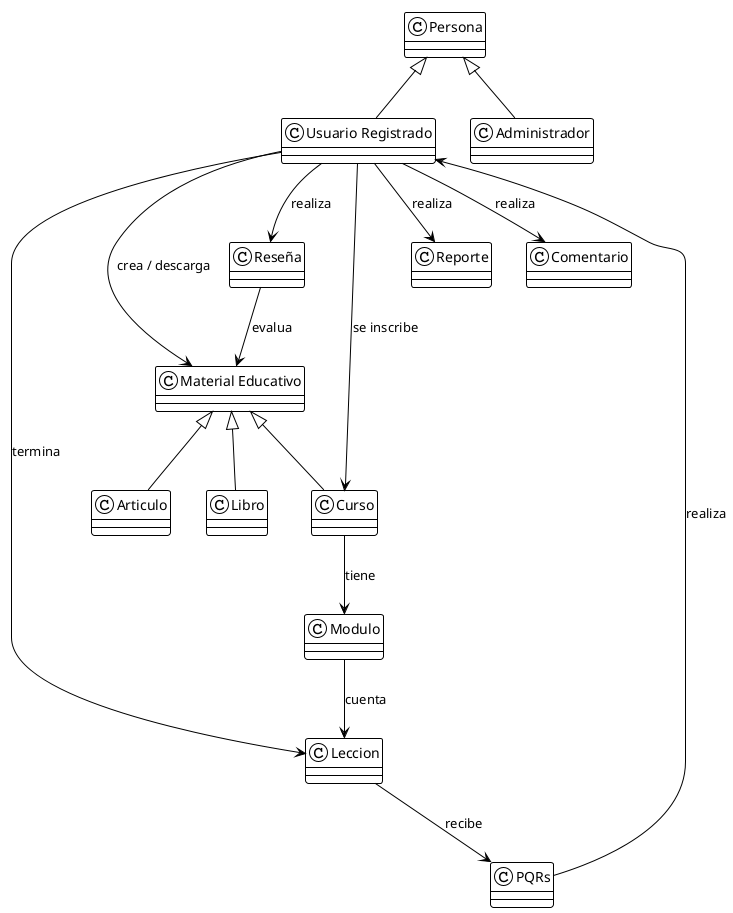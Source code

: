 Diagrama de dominio:
@startuml
!theme plain

class Persona
class "Usuario Registrado" as UsuarioRegistrado
class Administrador
class "Material Educativo" as MaterialEducativo
class Articulo
class Libro
class Curso
class Modulo
class Leccion

class Reseña
class Reporte
class Comentario
class PQRs

Persona <|-- UsuarioRegistrado
Persona <|-- Administrador

MaterialEducativo <|-- Curso
MaterialEducativo <|-- Articulo
MaterialEducativo <|-- Libro

UsuarioRegistrado --> MaterialEducativo : crea / descarga
UsuarioRegistrado --> Comentario : realiza
UsuarioRegistrado --> Reporte: realiza
UsuarioRegistrado --> Curso : se inscribe
UsuarioRegistrado --> Leccion : termina
UsuarioRegistrado --> Reseña : realiza

Reseña -->MaterialEducativo: evalua
PQRs --> UsuarioRegistrado : realiza

Curso -->Modulo : tiene
Modulo --> Leccion :cuenta
Leccion -->PQRs : recibe


@enduml

